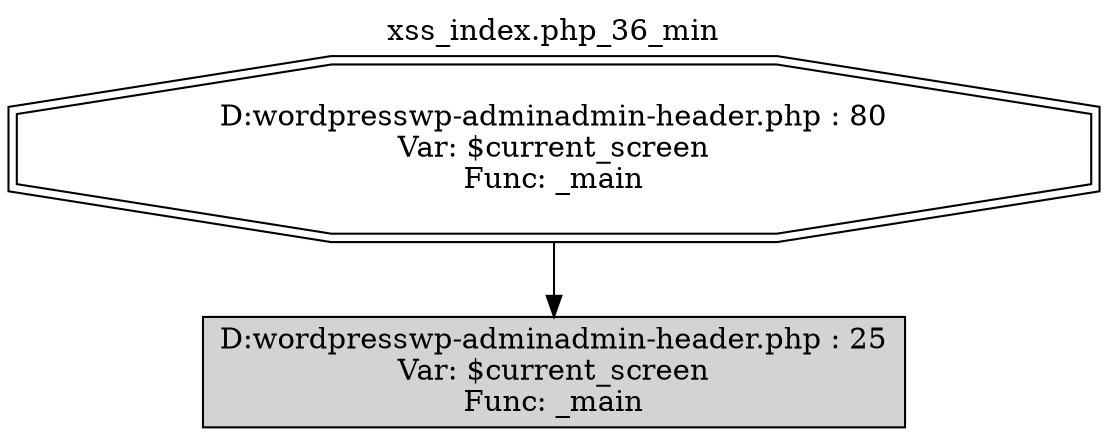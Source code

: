 digraph cfg {
  label="xss_index.php_36_min";
  labelloc=t;
  n1 [shape=doubleoctagon, label="D:\wordpress\wp-admin\admin-header.php : 80\nVar: $current_screen\nFunc: _main\n"];
  n2 [shape=box, label="D:\wordpress\wp-admin\admin-header.php : 25\nVar: $current_screen\nFunc: _main\n",style=filled];
  n1 -> n2;
}
